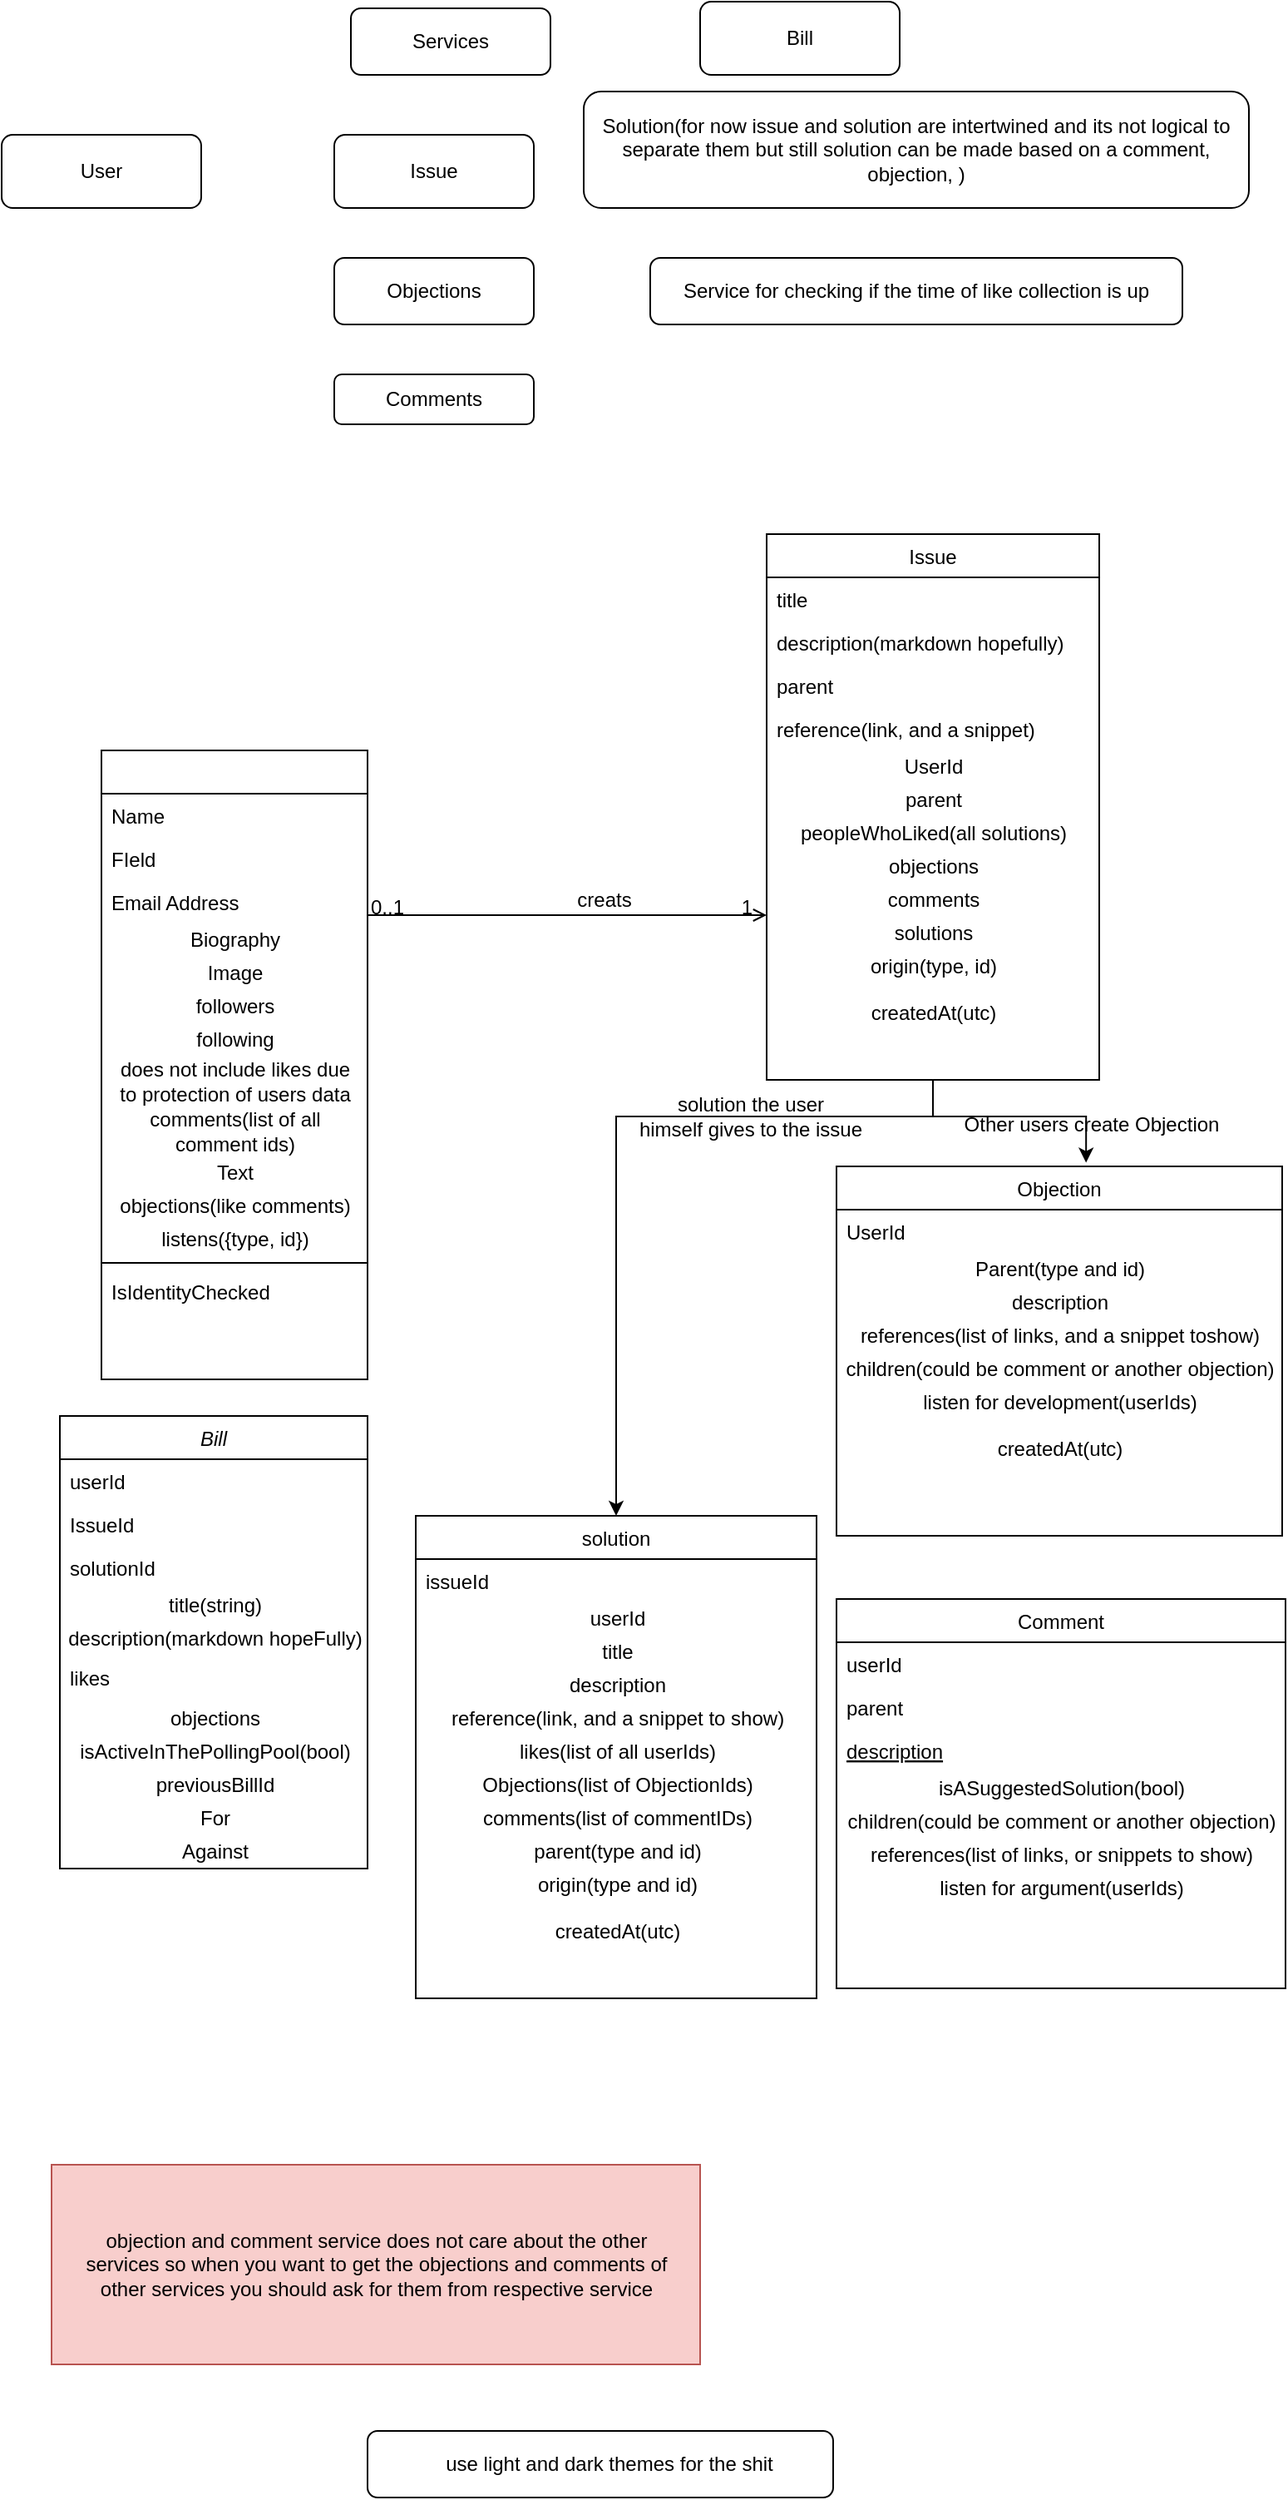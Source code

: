 <mxfile version="14.3.0" type="github">
  <diagram id="C5RBs43oDa-KdzZeNtuy" name="Page-1">
    <mxGraphModel dx="868" dy="1620" grid="1" gridSize="10" guides="1" tooltips="1" connect="1" arrows="1" fold="1" page="1" pageScale="1" pageWidth="827" pageHeight="1169" math="0" shadow="0">
      <root>
        <mxCell id="WIyWlLk6GJQsqaUBKTNV-0" />
        <mxCell id="WIyWlLk6GJQsqaUBKTNV-1" parent="WIyWlLk6GJQsqaUBKTNV-0" />
        <mxCell id="zkfFHV4jXpPFQw0GAbJ--0" value="&#xa;" style="swimlane;fontStyle=2;align=center;verticalAlign=top;childLayout=stackLayout;horizontal=1;startSize=26;horizontalStack=0;resizeParent=1;resizeLast=0;collapsible=1;marginBottom=0;rounded=0;shadow=0;strokeWidth=1;" parent="WIyWlLk6GJQsqaUBKTNV-1" vertex="1">
          <mxGeometry x="110" y="-100" width="160" height="378" as="geometry">
            <mxRectangle x="110" y="60" width="160" height="26" as="alternateBounds" />
          </mxGeometry>
        </mxCell>
        <mxCell id="zkfFHV4jXpPFQw0GAbJ--1" value="Name" style="text;align=left;verticalAlign=top;spacingLeft=4;spacingRight=4;overflow=hidden;rotatable=0;points=[[0,0.5],[1,0.5]];portConstraint=eastwest;" parent="zkfFHV4jXpPFQw0GAbJ--0" vertex="1">
          <mxGeometry y="26" width="160" height="26" as="geometry" />
        </mxCell>
        <mxCell id="zkfFHV4jXpPFQw0GAbJ--2" value="FIeld" style="text;align=left;verticalAlign=top;spacingLeft=4;spacingRight=4;overflow=hidden;rotatable=0;points=[[0,0.5],[1,0.5]];portConstraint=eastwest;rounded=0;shadow=0;html=0;" parent="zkfFHV4jXpPFQw0GAbJ--0" vertex="1">
          <mxGeometry y="52" width="160" height="26" as="geometry" />
        </mxCell>
        <mxCell id="zkfFHV4jXpPFQw0GAbJ--3" value="Email Address" style="text;align=left;verticalAlign=top;spacingLeft=4;spacingRight=4;overflow=hidden;rotatable=0;points=[[0,0.5],[1,0.5]];portConstraint=eastwest;rounded=0;shadow=0;html=0;" parent="zkfFHV4jXpPFQw0GAbJ--0" vertex="1">
          <mxGeometry y="78" width="160" height="26" as="geometry" />
        </mxCell>
        <mxCell id="zxh_IOJaUzvvRiPsSw9C-1" value="Biography" style="text;html=1;resizable=0;autosize=1;align=center;verticalAlign=middle;points=[];fillColor=none;strokeColor=none;rounded=0;" parent="zkfFHV4jXpPFQw0GAbJ--0" vertex="1">
          <mxGeometry y="104" width="160" height="20" as="geometry" />
        </mxCell>
        <mxCell id="zxh_IOJaUzvvRiPsSw9C-0" value="Image" style="text;html=1;resizable=0;autosize=1;align=center;verticalAlign=middle;points=[];fillColor=none;strokeColor=none;rounded=0;" parent="zkfFHV4jXpPFQw0GAbJ--0" vertex="1">
          <mxGeometry y="124" width="160" height="20" as="geometry" />
        </mxCell>
        <mxCell id="zxh_IOJaUzvvRiPsSw9C-3" value="followers" style="text;html=1;resizable=0;autosize=1;align=center;verticalAlign=middle;points=[];fillColor=none;strokeColor=none;rounded=0;" parent="zkfFHV4jXpPFQw0GAbJ--0" vertex="1">
          <mxGeometry y="144" width="160" height="20" as="geometry" />
        </mxCell>
        <mxCell id="zxh_IOJaUzvvRiPsSw9C-2" value="following" style="text;html=1;resizable=0;autosize=1;align=center;verticalAlign=middle;points=[];fillColor=none;strokeColor=none;rounded=0;" parent="zkfFHV4jXpPFQw0GAbJ--0" vertex="1">
          <mxGeometry y="164" width="160" height="20" as="geometry" />
        </mxCell>
        <mxCell id="tyq_wy61kWTudvRGBjyL-11" value="&lt;div&gt;does not include likes due&lt;/div&gt;&lt;div&gt;to protection of users data&lt;br&gt;&lt;/div&gt;" style="text;html=1;resizable=0;autosize=1;align=center;verticalAlign=middle;points=[];fillColor=none;strokeColor=none;rounded=0;" parent="zkfFHV4jXpPFQw0GAbJ--0" vertex="1">
          <mxGeometry y="184" width="160" height="30" as="geometry" />
        </mxCell>
        <mxCell id="tyq_wy61kWTudvRGBjyL-12" value="&lt;div&gt;comments(list of all&lt;/div&gt;&lt;div&gt;comment ids)&lt;/div&gt;" style="text;html=1;resizable=0;autosize=1;align=center;verticalAlign=middle;points=[];fillColor=none;strokeColor=none;rounded=0;" parent="zkfFHV4jXpPFQw0GAbJ--0" vertex="1">
          <mxGeometry y="214" width="160" height="30" as="geometry" />
        </mxCell>
        <mxCell id="tyq_wy61kWTudvRGBjyL-14" value="Text" style="text;html=1;resizable=0;autosize=1;align=center;verticalAlign=middle;points=[];fillColor=none;strokeColor=none;rounded=0;" parent="zkfFHV4jXpPFQw0GAbJ--0" vertex="1">
          <mxGeometry y="244" width="160" height="20" as="geometry" />
        </mxCell>
        <mxCell id="tyq_wy61kWTudvRGBjyL-13" value="objections(like comments)" style="text;html=1;resizable=0;autosize=1;align=center;verticalAlign=middle;points=[];fillColor=none;strokeColor=none;rounded=0;" parent="zkfFHV4jXpPFQw0GAbJ--0" vertex="1">
          <mxGeometry y="264" width="160" height="20" as="geometry" />
        </mxCell>
        <mxCell id="tyq_wy61kWTudvRGBjyL-16" value="listens({type, id})" style="text;html=1;resizable=0;autosize=1;align=center;verticalAlign=middle;points=[];fillColor=none;strokeColor=none;rounded=0;" parent="zkfFHV4jXpPFQw0GAbJ--0" vertex="1">
          <mxGeometry y="284" width="160" height="20" as="geometry" />
        </mxCell>
        <mxCell id="zkfFHV4jXpPFQw0GAbJ--4" value="" style="line;html=1;strokeWidth=1;align=left;verticalAlign=middle;spacingTop=-1;spacingLeft=3;spacingRight=3;rotatable=0;labelPosition=right;points=[];portConstraint=eastwest;" parent="zkfFHV4jXpPFQw0GAbJ--0" vertex="1">
          <mxGeometry y="304" width="160" height="8" as="geometry" />
        </mxCell>
        <mxCell id="zkfFHV4jXpPFQw0GAbJ--5" value="IsIdentityChecked" style="text;align=left;verticalAlign=top;spacingLeft=4;spacingRight=4;overflow=hidden;rotatable=0;points=[[0,0.5],[1,0.5]];portConstraint=eastwest;" parent="zkfFHV4jXpPFQw0GAbJ--0" vertex="1">
          <mxGeometry y="312" width="160" height="26" as="geometry" />
        </mxCell>
        <mxCell id="zkfFHV4jXpPFQw0GAbJ--6" value="Comment" style="swimlane;fontStyle=0;align=center;verticalAlign=top;childLayout=stackLayout;horizontal=1;startSize=26;horizontalStack=0;resizeParent=1;resizeLast=0;collapsible=1;marginBottom=0;rounded=0;shadow=0;strokeWidth=1;" parent="WIyWlLk6GJQsqaUBKTNV-1" vertex="1">
          <mxGeometry x="552" y="410" width="270" height="234" as="geometry">
            <mxRectangle x="130" y="380" width="160" height="26" as="alternateBounds" />
          </mxGeometry>
        </mxCell>
        <mxCell id="zkfFHV4jXpPFQw0GAbJ--7" value="userId" style="text;align=left;verticalAlign=top;spacingLeft=4;spacingRight=4;overflow=hidden;rotatable=0;points=[[0,0.5],[1,0.5]];portConstraint=eastwest;" parent="zkfFHV4jXpPFQw0GAbJ--6" vertex="1">
          <mxGeometry y="26" width="270" height="26" as="geometry" />
        </mxCell>
        <mxCell id="zkfFHV4jXpPFQw0GAbJ--8" value="parent" style="text;align=left;verticalAlign=top;spacingLeft=4;spacingRight=4;overflow=hidden;rotatable=0;points=[[0,0.5],[1,0.5]];portConstraint=eastwest;rounded=0;shadow=0;html=0;" parent="zkfFHV4jXpPFQw0GAbJ--6" vertex="1">
          <mxGeometry y="52" width="270" height="26" as="geometry" />
        </mxCell>
        <mxCell id="zkfFHV4jXpPFQw0GAbJ--10" value="description" style="text;align=left;verticalAlign=top;spacingLeft=4;spacingRight=4;overflow=hidden;rotatable=0;points=[[0,0.5],[1,0.5]];portConstraint=eastwest;fontStyle=4" parent="zkfFHV4jXpPFQw0GAbJ--6" vertex="1">
          <mxGeometry y="78" width="270" height="26" as="geometry" />
        </mxCell>
        <mxCell id="zxh_IOJaUzvvRiPsSw9C-47" value="isASuggestedSolution(bool)" style="text;html=1;resizable=0;autosize=1;align=center;verticalAlign=middle;points=[];fillColor=none;strokeColor=none;rounded=0;" parent="zkfFHV4jXpPFQw0GAbJ--6" vertex="1">
          <mxGeometry y="104" width="270" height="20" as="geometry" />
        </mxCell>
        <mxCell id="Yoz-Cq8pjtPI0Sw9EVgI-1" value="children(could be comment or another objection)" style="text;html=1;resizable=0;autosize=1;align=center;verticalAlign=middle;points=[];fillColor=none;strokeColor=none;rounded=0;" parent="zkfFHV4jXpPFQw0GAbJ--6" vertex="1">
          <mxGeometry y="124" width="270" height="20" as="geometry" />
        </mxCell>
        <mxCell id="rIaj8euSUsr_NjJzYKaY-0" value="references(list of links, or snippets to show)" style="text;html=1;resizable=0;autosize=1;align=center;verticalAlign=middle;points=[];fillColor=none;strokeColor=none;rounded=0;" parent="zkfFHV4jXpPFQw0GAbJ--6" vertex="1">
          <mxGeometry y="144" width="270" height="20" as="geometry" />
        </mxCell>
        <mxCell id="tyq_wy61kWTudvRGBjyL-3" value="listen for argument(userIds)" style="text;html=1;resizable=0;autosize=1;align=center;verticalAlign=middle;points=[];fillColor=none;strokeColor=none;rounded=0;" parent="zkfFHV4jXpPFQw0GAbJ--6" vertex="1">
          <mxGeometry y="164" width="270" height="20" as="geometry" />
        </mxCell>
        <mxCell id="zkfFHV4jXpPFQw0GAbJ--13" value="Objection" style="swimlane;fontStyle=0;align=center;verticalAlign=top;childLayout=stackLayout;horizontal=1;startSize=26;horizontalStack=0;resizeParent=1;resizeLast=0;collapsible=1;marginBottom=0;rounded=0;shadow=0;strokeWidth=1;" parent="WIyWlLk6GJQsqaUBKTNV-1" vertex="1">
          <mxGeometry x="552" y="150" width="268" height="222" as="geometry">
            <mxRectangle x="340" y="380" width="170" height="26" as="alternateBounds" />
          </mxGeometry>
        </mxCell>
        <mxCell id="zkfFHV4jXpPFQw0GAbJ--14" value="UserId" style="text;align=left;verticalAlign=top;spacingLeft=4;spacingRight=4;overflow=hidden;rotatable=0;points=[[0,0.5],[1,0.5]];portConstraint=eastwest;" parent="zkfFHV4jXpPFQw0GAbJ--13" vertex="1">
          <mxGeometry y="26" width="268" height="26" as="geometry" />
        </mxCell>
        <mxCell id="zxh_IOJaUzvvRiPsSw9C-12" value="Parent(type and id)" style="text;html=1;resizable=0;autosize=1;align=center;verticalAlign=middle;points=[];fillColor=none;strokeColor=none;rounded=0;" parent="zkfFHV4jXpPFQw0GAbJ--13" vertex="1">
          <mxGeometry y="52" width="268" height="20" as="geometry" />
        </mxCell>
        <mxCell id="zxh_IOJaUzvvRiPsSw9C-13" value="description" style="text;html=1;resizable=0;autosize=1;align=center;verticalAlign=middle;points=[];fillColor=none;strokeColor=none;rounded=0;" parent="zkfFHV4jXpPFQw0GAbJ--13" vertex="1">
          <mxGeometry y="72" width="268" height="20" as="geometry" />
        </mxCell>
        <mxCell id="zxh_IOJaUzvvRiPsSw9C-14" value="references(list of links, and a snippet toshow)" style="text;html=1;resizable=0;autosize=1;align=center;verticalAlign=middle;points=[];fillColor=none;strokeColor=none;rounded=0;" parent="zkfFHV4jXpPFQw0GAbJ--13" vertex="1">
          <mxGeometry y="92" width="268" height="20" as="geometry" />
        </mxCell>
        <mxCell id="Yoz-Cq8pjtPI0Sw9EVgI-0" value="children(could be comment or another objection)" style="text;html=1;resizable=0;autosize=1;align=center;verticalAlign=middle;points=[];fillColor=none;strokeColor=none;rounded=0;" parent="zkfFHV4jXpPFQw0GAbJ--13" vertex="1">
          <mxGeometry y="112" width="268" height="20" as="geometry" />
        </mxCell>
        <mxCell id="tyq_wy61kWTudvRGBjyL-2" value="listen for development(userIds)" style="text;html=1;resizable=0;autosize=1;align=center;verticalAlign=middle;points=[];fillColor=none;strokeColor=none;rounded=0;" parent="zkfFHV4jXpPFQw0GAbJ--13" vertex="1">
          <mxGeometry y="132" width="268" height="20" as="geometry" />
        </mxCell>
        <mxCell id="ktUT5u6oJ19EP6v2TXps-3" value="&#xa;createdAt(utc)&#xa;&#xa;" style="text;html=1;resizable=0;autosize=1;align=center;verticalAlign=middle;points=[];fillColor=none;strokeColor=none;rounded=0;" parent="zkfFHV4jXpPFQw0GAbJ--13" vertex="1">
          <mxGeometry y="152" width="268" height="50" as="geometry" />
        </mxCell>
        <mxCell id="zxh_IOJaUzvvRiPsSw9C-9" style="edgeStyle=orthogonalEdgeStyle;rounded=0;orthogonalLoop=1;jettySize=auto;html=1;exitX=0.5;exitY=1;exitDx=0;exitDy=0;entryX=0.56;entryY=-0.01;entryDx=0;entryDy=0;entryPerimeter=0;" parent="WIyWlLk6GJQsqaUBKTNV-1" source="zkfFHV4jXpPFQw0GAbJ--17" target="zkfFHV4jXpPFQw0GAbJ--13" edge="1">
          <mxGeometry relative="1" as="geometry">
            <Array as="points">
              <mxPoint x="610" y="120" />
              <mxPoint x="702" y="120" />
            </Array>
            <mxPoint x="800" y="90" as="targetPoint" />
          </mxGeometry>
        </mxCell>
        <mxCell id="zxh_IOJaUzvvRiPsSw9C-21" style="edgeStyle=orthogonalEdgeStyle;rounded=0;orthogonalLoop=1;jettySize=auto;html=1;exitX=0.5;exitY=1;exitDx=0;exitDy=0;entryX=0.5;entryY=0;entryDx=0;entryDy=0;" parent="WIyWlLk6GJQsqaUBKTNV-1" source="zkfFHV4jXpPFQw0GAbJ--17" target="zxh_IOJaUzvvRiPsSw9C-15" edge="1">
          <mxGeometry relative="1" as="geometry">
            <Array as="points">
              <mxPoint x="610" y="120" />
              <mxPoint x="420" y="120" />
            </Array>
          </mxGeometry>
        </mxCell>
        <mxCell id="zkfFHV4jXpPFQw0GAbJ--17" value="Issue" style="swimlane;fontStyle=0;align=center;verticalAlign=top;childLayout=stackLayout;horizontal=1;startSize=26;horizontalStack=0;resizeParent=1;resizeLast=0;collapsible=1;marginBottom=0;rounded=0;shadow=0;strokeWidth=1;" parent="WIyWlLk6GJQsqaUBKTNV-1" vertex="1">
          <mxGeometry x="510" y="-230" width="200" height="328" as="geometry">
            <mxRectangle x="508" y="47" width="160" height="26" as="alternateBounds" />
          </mxGeometry>
        </mxCell>
        <mxCell id="zkfFHV4jXpPFQw0GAbJ--18" value="title" style="text;align=left;verticalAlign=top;spacingLeft=4;spacingRight=4;overflow=hidden;rotatable=0;points=[[0,0.5],[1,0.5]];portConstraint=eastwest;" parent="zkfFHV4jXpPFQw0GAbJ--17" vertex="1">
          <mxGeometry y="26" width="200" height="26" as="geometry" />
        </mxCell>
        <mxCell id="zkfFHV4jXpPFQw0GAbJ--19" value="description(markdown hopefully)" style="text;align=left;verticalAlign=top;spacingLeft=4;spacingRight=4;overflow=hidden;rotatable=0;points=[[0,0.5],[1,0.5]];portConstraint=eastwest;rounded=0;shadow=0;html=0;" parent="zkfFHV4jXpPFQw0GAbJ--17" vertex="1">
          <mxGeometry y="52" width="200" height="26" as="geometry" />
        </mxCell>
        <mxCell id="zkfFHV4jXpPFQw0GAbJ--21" value="parent" style="text;align=left;verticalAlign=top;spacingLeft=4;spacingRight=4;overflow=hidden;rotatable=0;points=[[0,0.5],[1,0.5]];portConstraint=eastwest;rounded=0;shadow=0;html=0;" parent="zkfFHV4jXpPFQw0GAbJ--17" vertex="1">
          <mxGeometry y="78" width="200" height="26" as="geometry" />
        </mxCell>
        <mxCell id="zkfFHV4jXpPFQw0GAbJ--22" value="reference(link, and a snippet)" style="text;align=left;verticalAlign=top;spacingLeft=4;spacingRight=4;overflow=hidden;rotatable=0;points=[[0,0.5],[1,0.5]];portConstraint=eastwest;rounded=0;shadow=0;html=0;" parent="zkfFHV4jXpPFQw0GAbJ--17" vertex="1">
          <mxGeometry y="104" width="200" height="26" as="geometry" />
        </mxCell>
        <mxCell id="zxh_IOJaUzvvRiPsSw9C-11" value="UserId" style="text;html=1;resizable=0;autosize=1;align=center;verticalAlign=middle;points=[];fillColor=none;strokeColor=none;rounded=0;" parent="zkfFHV4jXpPFQw0GAbJ--17" vertex="1">
          <mxGeometry y="130" width="200" height="20" as="geometry" />
        </mxCell>
        <mxCell id="zxh_IOJaUzvvRiPsSw9C-33" value="parent" style="text;html=1;resizable=0;autosize=1;align=center;verticalAlign=middle;points=[];fillColor=none;strokeColor=none;rounded=0;" parent="zkfFHV4jXpPFQw0GAbJ--17" vertex="1">
          <mxGeometry y="150" width="200" height="20" as="geometry" />
        </mxCell>
        <mxCell id="zxh_IOJaUzvvRiPsSw9C-34" value="peopleWhoLiked(all solutions)" style="text;html=1;resizable=0;autosize=1;align=center;verticalAlign=middle;points=[];fillColor=none;strokeColor=none;rounded=0;" parent="zkfFHV4jXpPFQw0GAbJ--17" vertex="1">
          <mxGeometry y="170" width="200" height="20" as="geometry" />
        </mxCell>
        <mxCell id="zxh_IOJaUzvvRiPsSw9C-38" value="objections" style="text;html=1;resizable=0;autosize=1;align=center;verticalAlign=middle;points=[];fillColor=none;strokeColor=none;rounded=0;" parent="zkfFHV4jXpPFQw0GAbJ--17" vertex="1">
          <mxGeometry y="190" width="200" height="20" as="geometry" />
        </mxCell>
        <mxCell id="zxh_IOJaUzvvRiPsSw9C-39" value="comments" style="text;html=1;resizable=0;autosize=1;align=center;verticalAlign=middle;points=[];fillColor=none;strokeColor=none;rounded=0;" parent="zkfFHV4jXpPFQw0GAbJ--17" vertex="1">
          <mxGeometry y="210" width="200" height="20" as="geometry" />
        </mxCell>
        <mxCell id="Yoz-Cq8pjtPI0Sw9EVgI-4" value="solutions" style="text;html=1;resizable=0;autosize=1;align=center;verticalAlign=middle;points=[];fillColor=none;strokeColor=none;rounded=0;" parent="zkfFHV4jXpPFQw0GAbJ--17" vertex="1">
          <mxGeometry y="230" width="200" height="20" as="geometry" />
        </mxCell>
        <mxCell id="UheMjuMVvRFDNfOyZ5eY-12" value="origin(type, id)" style="text;html=1;resizable=0;autosize=1;align=center;verticalAlign=middle;points=[];fillColor=none;strokeColor=none;rounded=0;" parent="zkfFHV4jXpPFQw0GAbJ--17" vertex="1">
          <mxGeometry y="250" width="200" height="20" as="geometry" />
        </mxCell>
        <mxCell id="ktUT5u6oJ19EP6v2TXps-4" value="&#xa;createdAt(utc)&#xa;&#xa;" style="text;html=1;resizable=0;autosize=1;align=center;verticalAlign=middle;points=[];fillColor=none;strokeColor=none;rounded=0;" parent="zkfFHV4jXpPFQw0GAbJ--17" vertex="1">
          <mxGeometry y="270" width="200" height="50" as="geometry" />
        </mxCell>
        <mxCell id="zkfFHV4jXpPFQw0GAbJ--26" value="" style="endArrow=open;shadow=0;strokeWidth=1;rounded=0;endFill=1;edgeStyle=elbowEdgeStyle;elbow=vertical;" parent="WIyWlLk6GJQsqaUBKTNV-1" source="zkfFHV4jXpPFQw0GAbJ--0" target="zkfFHV4jXpPFQw0GAbJ--17" edge="1">
          <mxGeometry x="0.5" y="41" relative="1" as="geometry">
            <mxPoint x="380" y="192" as="sourcePoint" />
            <mxPoint x="540" y="192" as="targetPoint" />
            <mxPoint x="-40" y="32" as="offset" />
          </mxGeometry>
        </mxCell>
        <mxCell id="zkfFHV4jXpPFQw0GAbJ--27" value="0..1" style="resizable=0;align=left;verticalAlign=bottom;labelBackgroundColor=none;fontSize=12;" parent="zkfFHV4jXpPFQw0GAbJ--26" connectable="0" vertex="1">
          <mxGeometry x="-1" relative="1" as="geometry">
            <mxPoint y="4" as="offset" />
          </mxGeometry>
        </mxCell>
        <mxCell id="zkfFHV4jXpPFQw0GAbJ--28" value="1" style="resizable=0;align=right;verticalAlign=bottom;labelBackgroundColor=none;fontSize=12;" parent="zkfFHV4jXpPFQw0GAbJ--26" connectable="0" vertex="1">
          <mxGeometry x="1" relative="1" as="geometry">
            <mxPoint x="-7" y="4" as="offset" />
          </mxGeometry>
        </mxCell>
        <mxCell id="zkfFHV4jXpPFQw0GAbJ--29" value="creats" style="text;html=1;resizable=0;points=[];;align=center;verticalAlign=middle;labelBackgroundColor=none;rounded=0;shadow=0;strokeWidth=1;fontSize=12;" parent="zkfFHV4jXpPFQw0GAbJ--26" vertex="1" connectable="0">
          <mxGeometry x="0.5" y="49" relative="1" as="geometry">
            <mxPoint x="-38" y="40" as="offset" />
          </mxGeometry>
        </mxCell>
        <mxCell id="zxh_IOJaUzvvRiPsSw9C-10" value="Other users create Objection" style="text;html=1;resizable=0;autosize=1;align=center;verticalAlign=middle;points=[];fillColor=none;strokeColor=none;rounded=0;" parent="WIyWlLk6GJQsqaUBKTNV-1" vertex="1">
          <mxGeometry x="620" y="115" width="170" height="20" as="geometry" />
        </mxCell>
        <mxCell id="zxh_IOJaUzvvRiPsSw9C-15" value="solution" style="swimlane;fontStyle=0;align=center;verticalAlign=top;childLayout=stackLayout;horizontal=1;startSize=26;horizontalStack=0;resizeParent=1;resizeLast=0;collapsible=1;marginBottom=0;rounded=0;shadow=0;strokeWidth=1;" parent="WIyWlLk6GJQsqaUBKTNV-1" vertex="1">
          <mxGeometry x="299" y="360" width="241" height="290" as="geometry">
            <mxRectangle x="470" y="310" width="170" height="26" as="alternateBounds" />
          </mxGeometry>
        </mxCell>
        <mxCell id="zxh_IOJaUzvvRiPsSw9C-16" value="issueId" style="text;align=left;verticalAlign=top;spacingLeft=4;spacingRight=4;overflow=hidden;rotatable=0;points=[[0,0.5],[1,0.5]];portConstraint=eastwest;" parent="zxh_IOJaUzvvRiPsSw9C-15" vertex="1">
          <mxGeometry y="26" width="241" height="26" as="geometry" />
        </mxCell>
        <mxCell id="zxh_IOJaUzvvRiPsSw9C-17" value="userId" style="text;html=1;resizable=0;autosize=1;align=center;verticalAlign=middle;points=[];fillColor=none;strokeColor=none;rounded=0;" parent="zxh_IOJaUzvvRiPsSw9C-15" vertex="1">
          <mxGeometry y="52" width="241" height="20" as="geometry" />
        </mxCell>
        <mxCell id="zxh_IOJaUzvvRiPsSw9C-18" value="title" style="text;html=1;resizable=0;autosize=1;align=center;verticalAlign=middle;points=[];fillColor=none;strokeColor=none;rounded=0;" parent="zxh_IOJaUzvvRiPsSw9C-15" vertex="1">
          <mxGeometry y="72" width="241" height="20" as="geometry" />
        </mxCell>
        <mxCell id="zxh_IOJaUzvvRiPsSw9C-19" value="description" style="text;html=1;resizable=0;autosize=1;align=center;verticalAlign=middle;points=[];fillColor=none;strokeColor=none;rounded=0;" parent="zxh_IOJaUzvvRiPsSw9C-15" vertex="1">
          <mxGeometry y="92" width="241" height="20" as="geometry" />
        </mxCell>
        <mxCell id="zxh_IOJaUzvvRiPsSw9C-20" value="reference(link, and a snippet to show)" style="text;html=1;resizable=0;autosize=1;align=center;verticalAlign=middle;points=[];fillColor=none;strokeColor=none;rounded=0;" parent="zxh_IOJaUzvvRiPsSw9C-15" vertex="1">
          <mxGeometry y="112" width="241" height="20" as="geometry" />
        </mxCell>
        <mxCell id="zxh_IOJaUzvvRiPsSw9C-35" value="likes(list of all userIds)" style="text;html=1;resizable=0;autosize=1;align=center;verticalAlign=middle;points=[];fillColor=none;strokeColor=none;rounded=0;" parent="zxh_IOJaUzvvRiPsSw9C-15" vertex="1">
          <mxGeometry y="132" width="241" height="20" as="geometry" />
        </mxCell>
        <mxCell id="zxh_IOJaUzvvRiPsSw9C-36" value="Objections(list of ObjectionIds)" style="text;html=1;resizable=0;autosize=1;align=center;verticalAlign=middle;points=[];fillColor=none;strokeColor=none;rounded=0;" parent="zxh_IOJaUzvvRiPsSw9C-15" vertex="1">
          <mxGeometry y="152" width="241" height="20" as="geometry" />
        </mxCell>
        <mxCell id="zxh_IOJaUzvvRiPsSw9C-37" value="comments(list of commentIDs)" style="text;html=1;resizable=0;autosize=1;align=center;verticalAlign=middle;points=[];fillColor=none;strokeColor=none;rounded=0;" parent="zxh_IOJaUzvvRiPsSw9C-15" vertex="1">
          <mxGeometry y="172" width="241" height="20" as="geometry" />
        </mxCell>
        <mxCell id="UheMjuMVvRFDNfOyZ5eY-0" value="parent(type and id)" style="text;html=1;resizable=0;autosize=1;align=center;verticalAlign=middle;points=[];fillColor=none;strokeColor=none;rounded=0;" parent="zxh_IOJaUzvvRiPsSw9C-15" vertex="1">
          <mxGeometry y="192" width="241" height="20" as="geometry" />
        </mxCell>
        <mxCell id="UheMjuMVvRFDNfOyZ5eY-1" value="origin(type and id)" style="text;html=1;resizable=0;autosize=1;align=center;verticalAlign=middle;points=[];fillColor=none;strokeColor=none;rounded=0;" parent="zxh_IOJaUzvvRiPsSw9C-15" vertex="1">
          <mxGeometry y="212" width="241" height="20" as="geometry" />
        </mxCell>
        <mxCell id="ktUT5u6oJ19EP6v2TXps-0" value="&#xa;createdAt(utc)&#xa;&#xa;" style="text;html=1;resizable=0;autosize=1;align=center;verticalAlign=middle;points=[];fillColor=none;strokeColor=none;rounded=0;" parent="zxh_IOJaUzvvRiPsSw9C-15" vertex="1">
          <mxGeometry y="232" width="241" height="50" as="geometry" />
        </mxCell>
        <mxCell id="zxh_IOJaUzvvRiPsSw9C-22" value="&lt;div&gt;solution the user&lt;/div&gt;&lt;div&gt;himself gives to the issue&lt;br&gt;&lt;/div&gt;" style="text;html=1;resizable=0;autosize=1;align=center;verticalAlign=middle;points=[];fillColor=none;strokeColor=none;rounded=0;" parent="WIyWlLk6GJQsqaUBKTNV-1" vertex="1">
          <mxGeometry x="420" y="105" width="160" height="30" as="geometry" />
        </mxCell>
        <mxCell id="zxh_IOJaUzvvRiPsSw9C-23" value="Bill" style="swimlane;fontStyle=2;align=center;verticalAlign=top;childLayout=stackLayout;horizontal=1;startSize=26;horizontalStack=0;resizeParent=1;resizeLast=0;collapsible=1;marginBottom=0;rounded=0;shadow=0;strokeWidth=1;" parent="WIyWlLk6GJQsqaUBKTNV-1" vertex="1">
          <mxGeometry x="85" y="300" width="185" height="272" as="geometry">
            <mxRectangle x="110" y="60" width="160" height="26" as="alternateBounds" />
          </mxGeometry>
        </mxCell>
        <mxCell id="zxh_IOJaUzvvRiPsSw9C-24" value="userId" style="text;align=left;verticalAlign=top;spacingLeft=4;spacingRight=4;overflow=hidden;rotatable=0;points=[[0,0.5],[1,0.5]];portConstraint=eastwest;" parent="zxh_IOJaUzvvRiPsSw9C-23" vertex="1">
          <mxGeometry y="26" width="185" height="26" as="geometry" />
        </mxCell>
        <mxCell id="zxh_IOJaUzvvRiPsSw9C-25" value="IssueId" style="text;align=left;verticalAlign=top;spacingLeft=4;spacingRight=4;overflow=hidden;rotatable=0;points=[[0,0.5],[1,0.5]];portConstraint=eastwest;rounded=0;shadow=0;html=0;" parent="zxh_IOJaUzvvRiPsSw9C-23" vertex="1">
          <mxGeometry y="52" width="185" height="26" as="geometry" />
        </mxCell>
        <mxCell id="zxh_IOJaUzvvRiPsSw9C-26" value="solutionId" style="text;align=left;verticalAlign=top;spacingLeft=4;spacingRight=4;overflow=hidden;rotatable=0;points=[[0,0.5],[1,0.5]];portConstraint=eastwest;rounded=0;shadow=0;html=0;" parent="zxh_IOJaUzvvRiPsSw9C-23" vertex="1">
          <mxGeometry y="78" width="185" height="26" as="geometry" />
        </mxCell>
        <mxCell id="zxh_IOJaUzvvRiPsSw9C-48" value="title(string)" style="text;html=1;resizable=0;autosize=1;align=center;verticalAlign=middle;points=[];fillColor=none;strokeColor=none;rounded=0;" parent="zxh_IOJaUzvvRiPsSw9C-23" vertex="1">
          <mxGeometry y="104" width="185" height="20" as="geometry" />
        </mxCell>
        <mxCell id="zxh_IOJaUzvvRiPsSw9C-49" value="description(markdown hopeFully)" style="text;html=1;resizable=0;autosize=1;align=center;verticalAlign=middle;points=[];fillColor=none;strokeColor=none;rounded=0;" parent="zxh_IOJaUzvvRiPsSw9C-23" vertex="1">
          <mxGeometry y="124" width="185" height="20" as="geometry" />
        </mxCell>
        <mxCell id="zxh_IOJaUzvvRiPsSw9C-32" value="likes" style="text;align=left;verticalAlign=top;spacingLeft=4;spacingRight=4;overflow=hidden;rotatable=0;points=[[0,0.5],[1,0.5]];portConstraint=eastwest;" parent="zxh_IOJaUzvvRiPsSw9C-23" vertex="1">
          <mxGeometry y="144" width="185" height="28" as="geometry" />
        </mxCell>
        <mxCell id="zxh_IOJaUzvvRiPsSw9C-27" value="objections" style="text;html=1;resizable=0;autosize=1;align=center;verticalAlign=middle;points=[];fillColor=none;strokeColor=none;rounded=0;" parent="zxh_IOJaUzvvRiPsSw9C-23" vertex="1">
          <mxGeometry y="172" width="185" height="20" as="geometry" />
        </mxCell>
        <mxCell id="zxh_IOJaUzvvRiPsSw9C-43" value="isActiveInThePollingPool(bool)" style="text;html=1;resizable=0;autosize=1;align=center;verticalAlign=middle;points=[];fillColor=none;strokeColor=none;rounded=0;" parent="zxh_IOJaUzvvRiPsSw9C-23" vertex="1">
          <mxGeometry y="192" width="185" height="20" as="geometry" />
        </mxCell>
        <mxCell id="zxh_IOJaUzvvRiPsSw9C-44" value="previousBillId" style="text;html=1;resizable=0;autosize=1;align=center;verticalAlign=middle;points=[];fillColor=none;strokeColor=none;rounded=0;" parent="zxh_IOJaUzvvRiPsSw9C-23" vertex="1">
          <mxGeometry y="212" width="185" height="20" as="geometry" />
        </mxCell>
        <mxCell id="zxh_IOJaUzvvRiPsSw9C-45" value="For" style="text;html=1;resizable=0;autosize=1;align=center;verticalAlign=middle;points=[];fillColor=none;strokeColor=none;rounded=0;" parent="zxh_IOJaUzvvRiPsSw9C-23" vertex="1">
          <mxGeometry y="232" width="185" height="20" as="geometry" />
        </mxCell>
        <mxCell id="zxh_IOJaUzvvRiPsSw9C-46" value="Against" style="text;html=1;resizable=0;autosize=1;align=center;verticalAlign=middle;points=[];fillColor=none;strokeColor=none;rounded=0;" parent="zxh_IOJaUzvvRiPsSw9C-23" vertex="1">
          <mxGeometry y="252" width="185" height="20" as="geometry" />
        </mxCell>
        <mxCell id="UheMjuMVvRFDNfOyZ5eY-4" value="Services" style="rounded=1;whiteSpace=wrap;html=1;" parent="WIyWlLk6GJQsqaUBKTNV-1" vertex="1">
          <mxGeometry x="260" y="-546" width="120" height="40" as="geometry" />
        </mxCell>
        <mxCell id="UheMjuMVvRFDNfOyZ5eY-5" value="User" style="rounded=1;whiteSpace=wrap;html=1;" parent="WIyWlLk6GJQsqaUBKTNV-1" vertex="1">
          <mxGeometry x="50" y="-470" width="120" height="44" as="geometry" />
        </mxCell>
        <mxCell id="UheMjuMVvRFDNfOyZ5eY-6" value="Issue" style="rounded=1;whiteSpace=wrap;html=1;" parent="WIyWlLk6GJQsqaUBKTNV-1" vertex="1">
          <mxGeometry x="250" y="-470" width="120" height="44" as="geometry" />
        </mxCell>
        <mxCell id="UheMjuMVvRFDNfOyZ5eY-7" value="Solution(for now issue and solution are intertwined and its not logical to separate them but still solution can be made based on a comment, objection, )" style="rounded=1;whiteSpace=wrap;html=1;" parent="WIyWlLk6GJQsqaUBKTNV-1" vertex="1">
          <mxGeometry x="400" y="-496" width="400" height="70" as="geometry" />
        </mxCell>
        <mxCell id="UheMjuMVvRFDNfOyZ5eY-8" value="Objections" style="rounded=1;whiteSpace=wrap;html=1;" parent="WIyWlLk6GJQsqaUBKTNV-1" vertex="1">
          <mxGeometry x="250" y="-396" width="120" height="40" as="geometry" />
        </mxCell>
        <mxCell id="UheMjuMVvRFDNfOyZ5eY-9" value="Comments" style="rounded=1;whiteSpace=wrap;html=1;" parent="WIyWlLk6GJQsqaUBKTNV-1" vertex="1">
          <mxGeometry x="250" y="-326" width="120" height="30" as="geometry" />
        </mxCell>
        <mxCell id="UheMjuMVvRFDNfOyZ5eY-10" value="Bill" style="rounded=1;whiteSpace=wrap;html=1;" parent="WIyWlLk6GJQsqaUBKTNV-1" vertex="1">
          <mxGeometry x="470" y="-550" width="120" height="44" as="geometry" />
        </mxCell>
        <mxCell id="UheMjuMVvRFDNfOyZ5eY-11" value="Service for checking if the time of like collection is up" style="rounded=1;whiteSpace=wrap;html=1;" parent="WIyWlLk6GJQsqaUBKTNV-1" vertex="1">
          <mxGeometry x="440" y="-396" width="320" height="40" as="geometry" />
        </mxCell>
        <mxCell id="SgAOrooT0bdf1HEzyei0-1" value="" style="rounded=0;whiteSpace=wrap;html=1;fillColor=#f8cecc;strokeColor=#b85450;" parent="WIyWlLk6GJQsqaUBKTNV-1" vertex="1">
          <mxGeometry x="80" y="750" width="390" height="120" as="geometry" />
        </mxCell>
        <mxCell id="SgAOrooT0bdf1HEzyei0-2" value="&lt;div&gt;objection and comment service does not care about the other&lt;/div&gt;&lt;div&gt;services so when you want to get the objections and comments of&lt;/div&gt;&lt;div&gt;other services you should ask for them from respective service&lt;br&gt;&lt;/div&gt;" style="text;html=1;resizable=0;autosize=1;align=center;verticalAlign=middle;points=[];fillColor=none;strokeColor=none;rounded=0;" parent="WIyWlLk6GJQsqaUBKTNV-1" vertex="1">
          <mxGeometry x="90" y="785" width="370" height="50" as="geometry" />
        </mxCell>
        <mxCell id="OCI0Okspl1hO-HvEWfZr-0" value="" style="rounded=1;whiteSpace=wrap;html=1;" vertex="1" parent="WIyWlLk6GJQsqaUBKTNV-1">
          <mxGeometry x="270" y="910" width="280" height="40" as="geometry" />
        </mxCell>
        <mxCell id="OCI0Okspl1hO-HvEWfZr-1" value="use light and dark themes for the shit" style="text;html=1;resizable=0;autosize=1;align=center;verticalAlign=middle;points=[];fillColor=none;strokeColor=none;rounded=0;container=1;" vertex="1" parent="WIyWlLk6GJQsqaUBKTNV-1" collapsed="1">
          <mxGeometry x="295" y="920" width="240" height="20" as="geometry">
            <mxRectangle x="295" y="920" width="220" height="20" as="alternateBounds" />
          </mxGeometry>
        </mxCell>
      </root>
    </mxGraphModel>
  </diagram>
</mxfile>
